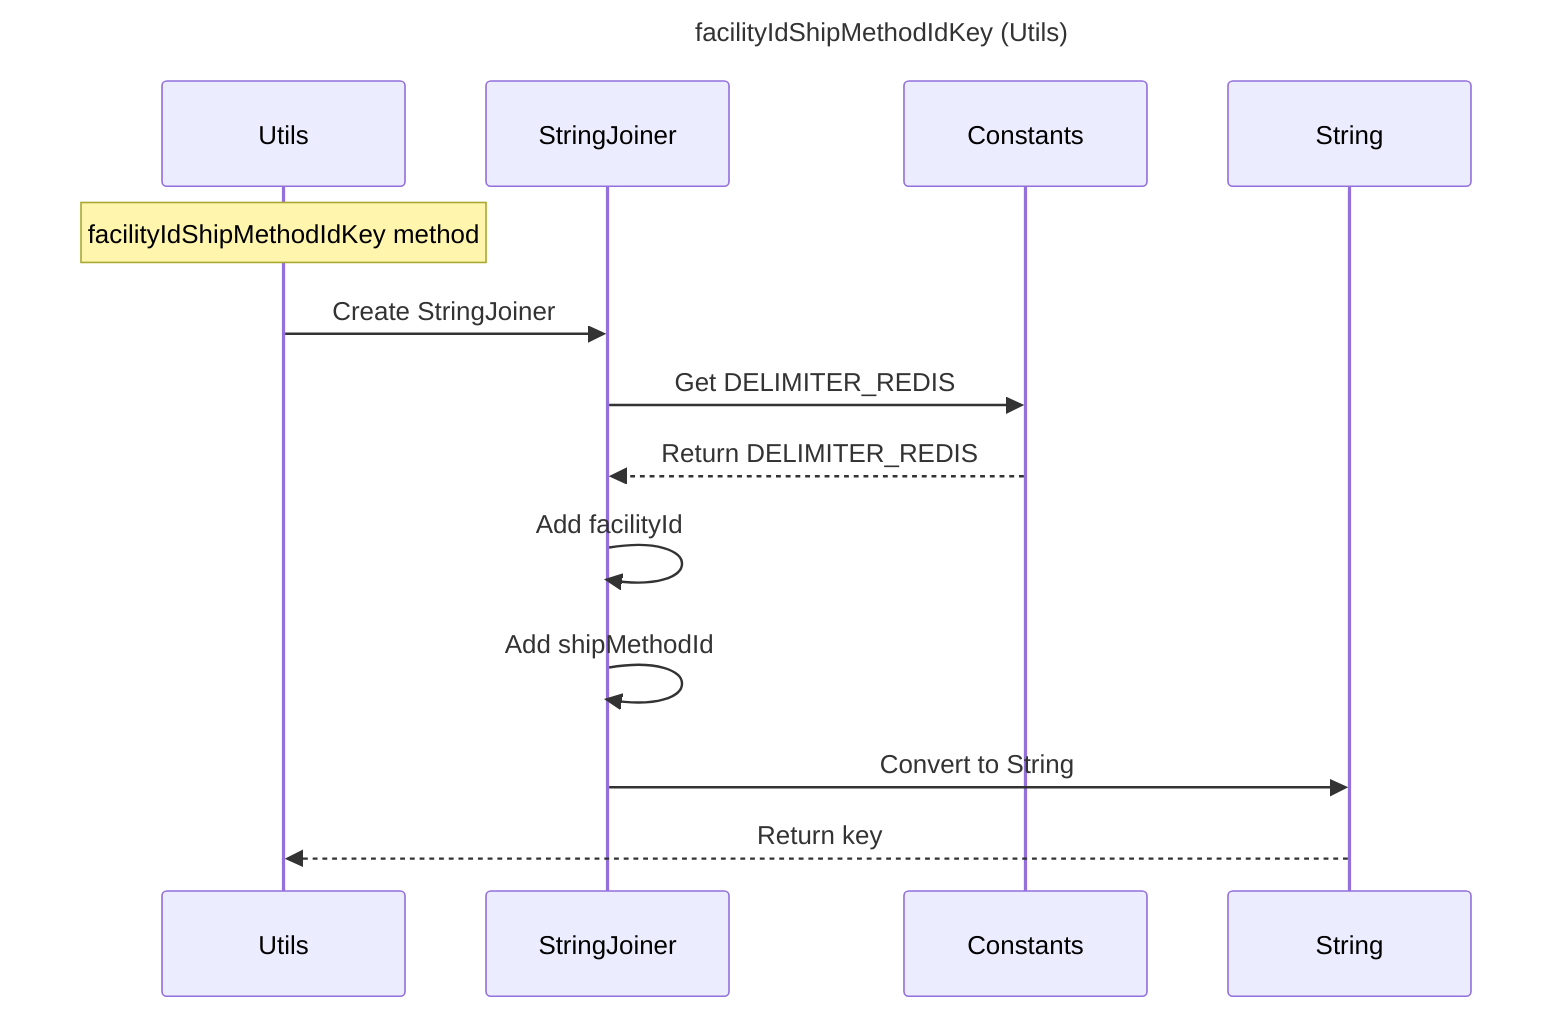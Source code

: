 ---
title: facilityIdShipMethodIdKey (Utils)
---

sequenceDiagram
    participant Utils
    participant StringJoiner
    participant Constants
    
    Note over Utils: facilityIdShipMethodIdKey method
    
    Utils->>StringJoiner: Create StringJoiner
    StringJoiner->>Constants: Get DELIMITER_REDIS
    Constants-->>StringJoiner: Return DELIMITER_REDIS
    StringJoiner->>StringJoiner: Add facilityId
    StringJoiner->>StringJoiner: Add shipMethodId
    StringJoiner->>String: Convert to String
    String-->>Utils: Return key